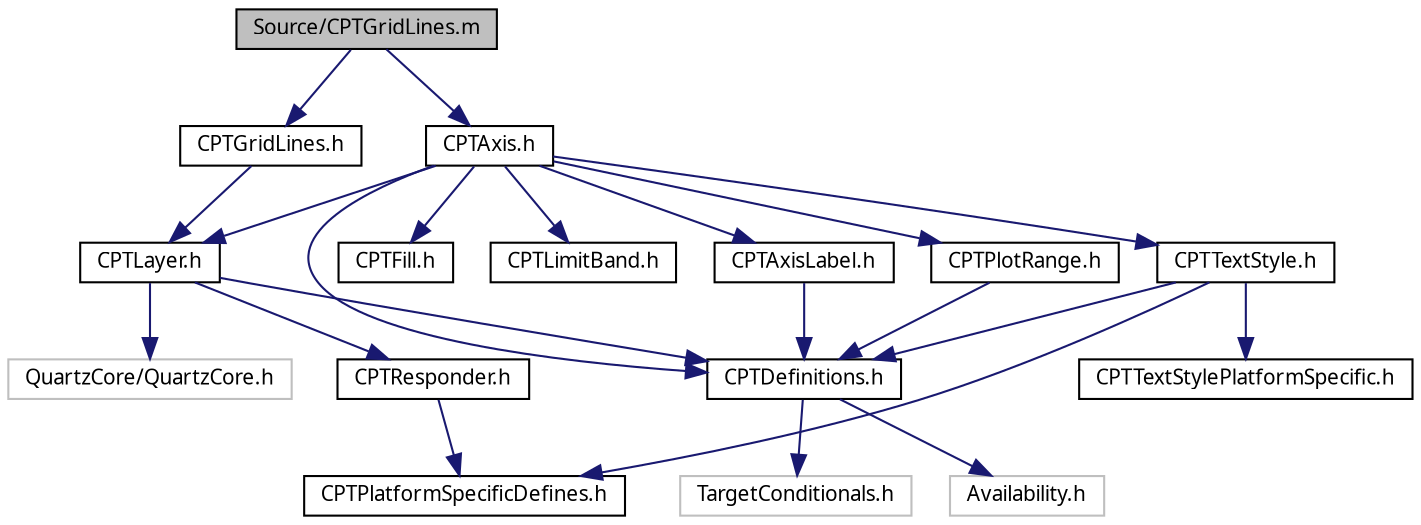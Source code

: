 digraph "Source/CPTGridLines.m"
{
 // LATEX_PDF_SIZE
  bgcolor="transparent";
  edge [fontname="Lucinda Grande",fontsize="10",labelfontname="Lucinda Grande",labelfontsize="10"];
  node [fontname="Lucinda Grande",fontsize="10",shape=record];
  Node1 [label="Source/CPTGridLines.m",height=0.2,width=0.4,color="black", fillcolor="grey75", style="filled", fontcolor="black",tooltip=" "];
  Node1 -> Node2 [color="midnightblue",fontsize="10",style="solid",fontname="Lucinda Grande"];
  Node2 [label="CPTGridLines.h",height=0.2,width=0.4,color="black",URL="$_c_p_t_grid_lines_8h.html",tooltip=" "];
  Node2 -> Node3 [color="midnightblue",fontsize="10",style="solid",fontname="Lucinda Grande"];
  Node3 [label="CPTLayer.h",height=0.2,width=0.4,color="black",URL="$_c_p_t_layer_8h.html",tooltip=" "];
  Node3 -> Node4 [color="midnightblue",fontsize="10",style="solid",fontname="Lucinda Grande"];
  Node4 [label="CPTResponder.h",height=0.2,width=0.4,color="black",URL="$_c_p_t_responder_8h.html",tooltip=" "];
  Node4 -> Node5 [color="midnightblue",fontsize="10",style="solid",fontname="Lucinda Grande"];
  Node5 [label="CPTPlatformSpecificDefines.h",height=0.2,width=0.4,color="black",URL="$_c_p_t_platform_specific_defines_8h.html",tooltip=" "];
  Node3 -> Node6 [color="midnightblue",fontsize="10",style="solid",fontname="Lucinda Grande"];
  Node6 [label="QuartzCore/QuartzCore.h",height=0.2,width=0.4,color="grey75",tooltip=" "];
  Node3 -> Node7 [color="midnightblue",fontsize="10",style="solid",fontname="Lucinda Grande"];
  Node7 [label="CPTDefinitions.h",height=0.2,width=0.4,color="black",URL="$_c_p_t_definitions_8h.html",tooltip=" "];
  Node7 -> Node8 [color="midnightblue",fontsize="10",style="solid",fontname="Lucinda Grande"];
  Node8 [label="TargetConditionals.h",height=0.2,width=0.4,color="grey75",tooltip=" "];
  Node7 -> Node9 [color="midnightblue",fontsize="10",style="solid",fontname="Lucinda Grande"];
  Node9 [label="Availability.h",height=0.2,width=0.4,color="grey75",tooltip=" "];
  Node1 -> Node10 [color="midnightblue",fontsize="10",style="solid",fontname="Lucinda Grande"];
  Node10 [label="CPTAxis.h",height=0.2,width=0.4,color="black",URL="$_c_p_t_axis_8h.html",tooltip=" "];
  Node10 -> Node11 [color="midnightblue",fontsize="10",style="solid",fontname="Lucinda Grande"];
  Node11 [label="CPTAxisLabel.h",height=0.2,width=0.4,color="black",URL="$_c_p_t_axis_label_8h.html",tooltip=" "];
  Node11 -> Node7 [color="midnightblue",fontsize="10",style="solid",fontname="Lucinda Grande"];
  Node10 -> Node7 [color="midnightblue",fontsize="10",style="solid",fontname="Lucinda Grande"];
  Node10 -> Node12 [color="midnightblue",fontsize="10",style="solid",fontname="Lucinda Grande"];
  Node12 [label="CPTFill.h",height=0.2,width=0.4,color="black",URL="$_c_p_t_fill_8h.html",tooltip=" "];
  Node10 -> Node3 [color="midnightblue",fontsize="10",style="solid",fontname="Lucinda Grande"];
  Node10 -> Node13 [color="midnightblue",fontsize="10",style="solid",fontname="Lucinda Grande"];
  Node13 [label="CPTLimitBand.h",height=0.2,width=0.4,color="black",URL="$_c_p_t_limit_band_8h.html",tooltip=" "];
  Node10 -> Node14 [color="midnightblue",fontsize="10",style="solid",fontname="Lucinda Grande"];
  Node14 [label="CPTPlotRange.h",height=0.2,width=0.4,color="black",URL="$_c_p_t_plot_range_8h.html",tooltip=" "];
  Node14 -> Node7 [color="midnightblue",fontsize="10",style="solid",fontname="Lucinda Grande"];
  Node10 -> Node15 [color="midnightblue",fontsize="10",style="solid",fontname="Lucinda Grande"];
  Node15 [label="CPTTextStyle.h",height=0.2,width=0.4,color="black",URL="$_c_p_t_text_style_8h.html",tooltip=" "];
  Node15 -> Node5 [color="midnightblue",fontsize="10",style="solid",fontname="Lucinda Grande"];
  Node15 -> Node16 [color="midnightblue",fontsize="10",style="solid",fontname="Lucinda Grande"];
  Node16 [label="CPTTextStylePlatformSpecific.h",height=0.2,width=0.4,color="black",URL="$_c_p_t_text_style_platform_specific_8h.html",tooltip=" "];
  Node15 -> Node7 [color="midnightblue",fontsize="10",style="solid",fontname="Lucinda Grande"];
}
